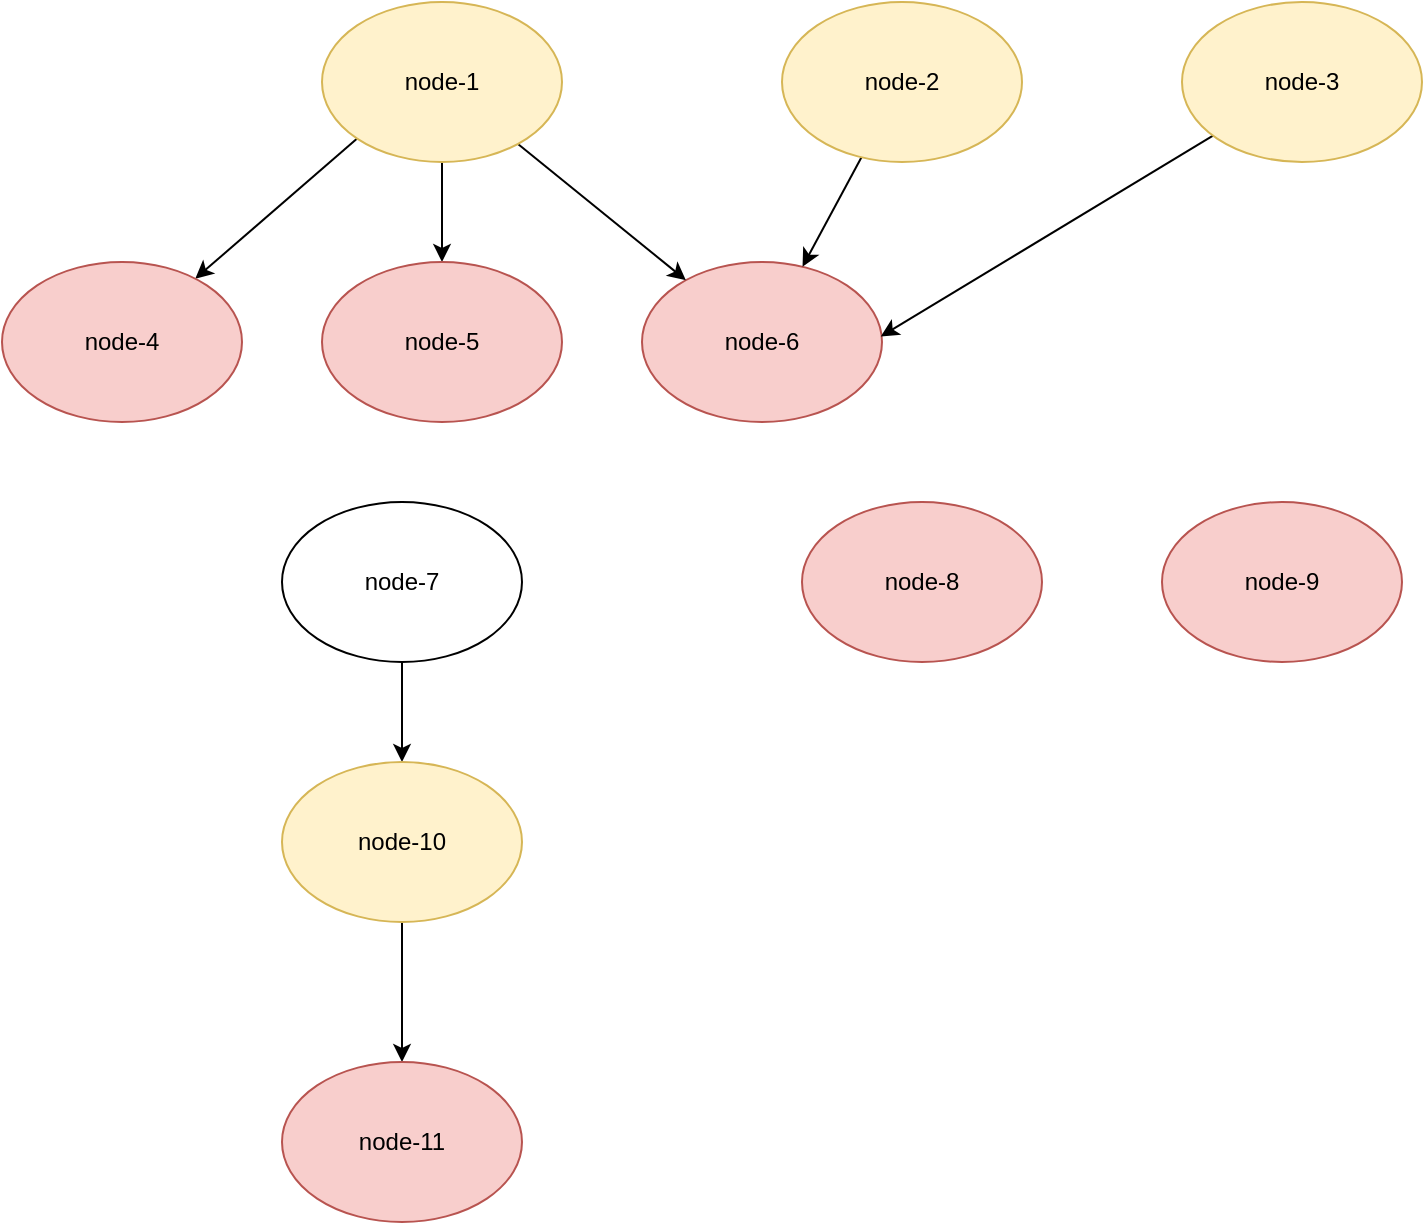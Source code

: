 <mxfile version="21.2.8" type="device">
  <diagram name="Page-1" id="lfbP-6xO54JcDAWGtIG4">
    <mxGraphModel dx="2566" dy="1048" grid="1" gridSize="10" guides="1" tooltips="1" connect="1" arrows="1" fold="1" page="1" pageScale="1" pageWidth="827" pageHeight="1169" math="0" shadow="0">
      <root>
        <mxCell id="0" />
        <mxCell id="1" parent="0" />
        <mxCell id="VeJX8Lp-VsLnqPYJJAG0-2" value="node-6" style="ellipse;whiteSpace=wrap;html=1;fillColor=#f8cecc;strokeColor=#b85450;" vertex="1" parent="1">
          <mxGeometry x="240" y="420" width="120" height="80" as="geometry" />
        </mxCell>
        <mxCell id="VeJX8Lp-VsLnqPYJJAG0-11" style="rounded=0;orthogonalLoop=1;jettySize=auto;html=1;" edge="1" parent="1" source="VeJX8Lp-VsLnqPYJJAG0-3" target="VeJX8Lp-VsLnqPYJJAG0-4">
          <mxGeometry relative="1" as="geometry" />
        </mxCell>
        <mxCell id="VeJX8Lp-VsLnqPYJJAG0-13" style="rounded=0;orthogonalLoop=1;jettySize=auto;html=1;" edge="1" parent="1" source="VeJX8Lp-VsLnqPYJJAG0-3" target="VeJX8Lp-VsLnqPYJJAG0-2">
          <mxGeometry relative="1" as="geometry" />
        </mxCell>
        <mxCell id="VeJX8Lp-VsLnqPYJJAG0-14" style="rounded=0;orthogonalLoop=1;jettySize=auto;html=1;exitX=0;exitY=1;exitDx=0;exitDy=0;" edge="1" parent="1" source="VeJX8Lp-VsLnqPYJJAG0-3" target="VeJX8Lp-VsLnqPYJJAG0-5">
          <mxGeometry relative="1" as="geometry" />
        </mxCell>
        <mxCell id="VeJX8Lp-VsLnqPYJJAG0-3" value="node-1" style="ellipse;whiteSpace=wrap;html=1;fillColor=#fff2cc;strokeColor=#d6b656;" vertex="1" parent="1">
          <mxGeometry x="80" y="290" width="120" height="80" as="geometry" />
        </mxCell>
        <mxCell id="VeJX8Lp-VsLnqPYJJAG0-4" value="node-5" style="ellipse;whiteSpace=wrap;html=1;fillColor=#f8cecc;strokeColor=#b85450;" vertex="1" parent="1">
          <mxGeometry x="80" y="420" width="120" height="80" as="geometry" />
        </mxCell>
        <mxCell id="VeJX8Lp-VsLnqPYJJAG0-5" value="node-4" style="ellipse;whiteSpace=wrap;html=1;fillColor=#f8cecc;strokeColor=#b85450;" vertex="1" parent="1">
          <mxGeometry x="-80" y="420" width="120" height="80" as="geometry" />
        </mxCell>
        <mxCell id="VeJX8Lp-VsLnqPYJJAG0-17" style="rounded=0;orthogonalLoop=1;jettySize=auto;html=1;" edge="1" parent="1" source="VeJX8Lp-VsLnqPYJJAG0-6" target="VeJX8Lp-VsLnqPYJJAG0-9">
          <mxGeometry relative="1" as="geometry" />
        </mxCell>
        <mxCell id="VeJX8Lp-VsLnqPYJJAG0-6" value="node-7" style="ellipse;whiteSpace=wrap;html=1;" vertex="1" parent="1">
          <mxGeometry x="60" y="540" width="120" height="80" as="geometry" />
        </mxCell>
        <mxCell id="VeJX8Lp-VsLnqPYJJAG0-16" style="rounded=0;orthogonalLoop=1;jettySize=auto;html=1;entryX=0.995;entryY=0.465;entryDx=0;entryDy=0;entryPerimeter=0;" edge="1" parent="1" source="VeJX8Lp-VsLnqPYJJAG0-7" target="VeJX8Lp-VsLnqPYJJAG0-2">
          <mxGeometry relative="1" as="geometry" />
        </mxCell>
        <mxCell id="VeJX8Lp-VsLnqPYJJAG0-7" value="node-3" style="ellipse;whiteSpace=wrap;html=1;fillColor=#fff2cc;strokeColor=#d6b656;" vertex="1" parent="1">
          <mxGeometry x="510" y="290" width="120" height="80" as="geometry" />
        </mxCell>
        <mxCell id="VeJX8Lp-VsLnqPYJJAG0-8" value="node-8" style="ellipse;whiteSpace=wrap;html=1;fillColor=#f8cecc;strokeColor=#b85450;" vertex="1" parent="1">
          <mxGeometry x="320" y="540" width="120" height="80" as="geometry" />
        </mxCell>
        <mxCell id="VeJX8Lp-VsLnqPYJJAG0-20" style="rounded=0;orthogonalLoop=1;jettySize=auto;html=1;" edge="1" parent="1" source="VeJX8Lp-VsLnqPYJJAG0-9" target="VeJX8Lp-VsLnqPYJJAG0-19">
          <mxGeometry relative="1" as="geometry" />
        </mxCell>
        <mxCell id="VeJX8Lp-VsLnqPYJJAG0-9" value="node-10" style="ellipse;whiteSpace=wrap;html=1;fillColor=#fff2cc;strokeColor=#d6b656;" vertex="1" parent="1">
          <mxGeometry x="60" y="670" width="120" height="80" as="geometry" />
        </mxCell>
        <mxCell id="VeJX8Lp-VsLnqPYJJAG0-15" style="rounded=0;orthogonalLoop=1;jettySize=auto;html=1;" edge="1" parent="1" source="VeJX8Lp-VsLnqPYJJAG0-10" target="VeJX8Lp-VsLnqPYJJAG0-2">
          <mxGeometry relative="1" as="geometry" />
        </mxCell>
        <mxCell id="VeJX8Lp-VsLnqPYJJAG0-10" value="node-2" style="ellipse;whiteSpace=wrap;html=1;fillColor=#fff2cc;strokeColor=#d6b656;" vertex="1" parent="1">
          <mxGeometry x="310" y="290" width="120" height="80" as="geometry" />
        </mxCell>
        <mxCell id="VeJX8Lp-VsLnqPYJJAG0-18" value="node-9" style="ellipse;whiteSpace=wrap;html=1;fillColor=#f8cecc;strokeColor=#b85450;" vertex="1" parent="1">
          <mxGeometry x="500" y="540" width="120" height="80" as="geometry" />
        </mxCell>
        <mxCell id="VeJX8Lp-VsLnqPYJJAG0-19" value="node-11" style="ellipse;whiteSpace=wrap;html=1;fillColor=#f8cecc;strokeColor=#b85450;" vertex="1" parent="1">
          <mxGeometry x="60" y="820" width="120" height="80" as="geometry" />
        </mxCell>
      </root>
    </mxGraphModel>
  </diagram>
</mxfile>
